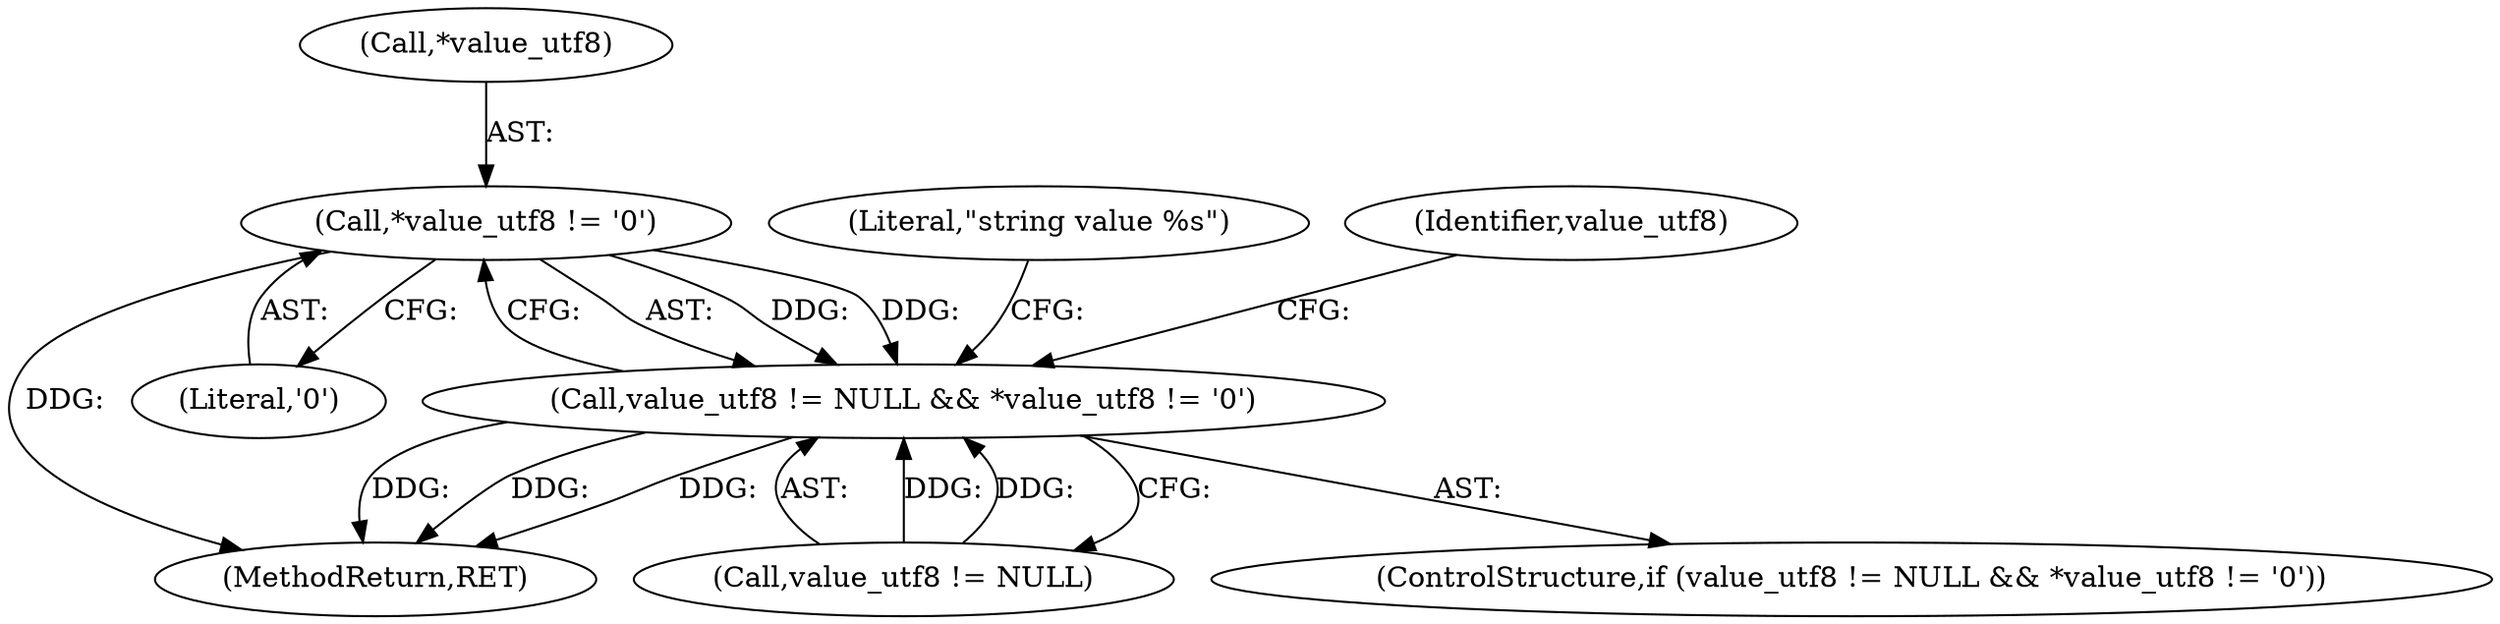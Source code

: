 digraph "0_gst-plugins-ugly_d21017b52a585f145e8d62781bcc1c5fefc7ee37@pointer" {
"1000262" [label="(Call,*value_utf8 != '\0')"];
"1000258" [label="(Call,value_utf8 != NULL && *value_utf8 != '\0')"];
"1000262" [label="(Call,*value_utf8 != '\0')"];
"1000257" [label="(ControlStructure,if (value_utf8 != NULL && *value_utf8 != '\0'))"];
"1000268" [label="(Literal,\"string value %s\")"];
"1000265" [label="(Literal,'\0')"];
"1000263" [label="(Call,*value_utf8)"];
"1000640" [label="(MethodReturn,RET)"];
"1000258" [label="(Call,value_utf8 != NULL && *value_utf8 != '\0')"];
"1000259" [label="(Call,value_utf8 != NULL)"];
"1000465" [label="(Identifier,value_utf8)"];
"1000262" -> "1000258"  [label="AST: "];
"1000262" -> "1000265"  [label="CFG: "];
"1000263" -> "1000262"  [label="AST: "];
"1000265" -> "1000262"  [label="AST: "];
"1000258" -> "1000262"  [label="CFG: "];
"1000262" -> "1000640"  [label="DDG: "];
"1000262" -> "1000258"  [label="DDG: "];
"1000262" -> "1000258"  [label="DDG: "];
"1000258" -> "1000257"  [label="AST: "];
"1000258" -> "1000259"  [label="CFG: "];
"1000259" -> "1000258"  [label="AST: "];
"1000268" -> "1000258"  [label="CFG: "];
"1000465" -> "1000258"  [label="CFG: "];
"1000258" -> "1000640"  [label="DDG: "];
"1000258" -> "1000640"  [label="DDG: "];
"1000258" -> "1000640"  [label="DDG: "];
"1000259" -> "1000258"  [label="DDG: "];
"1000259" -> "1000258"  [label="DDG: "];
}
